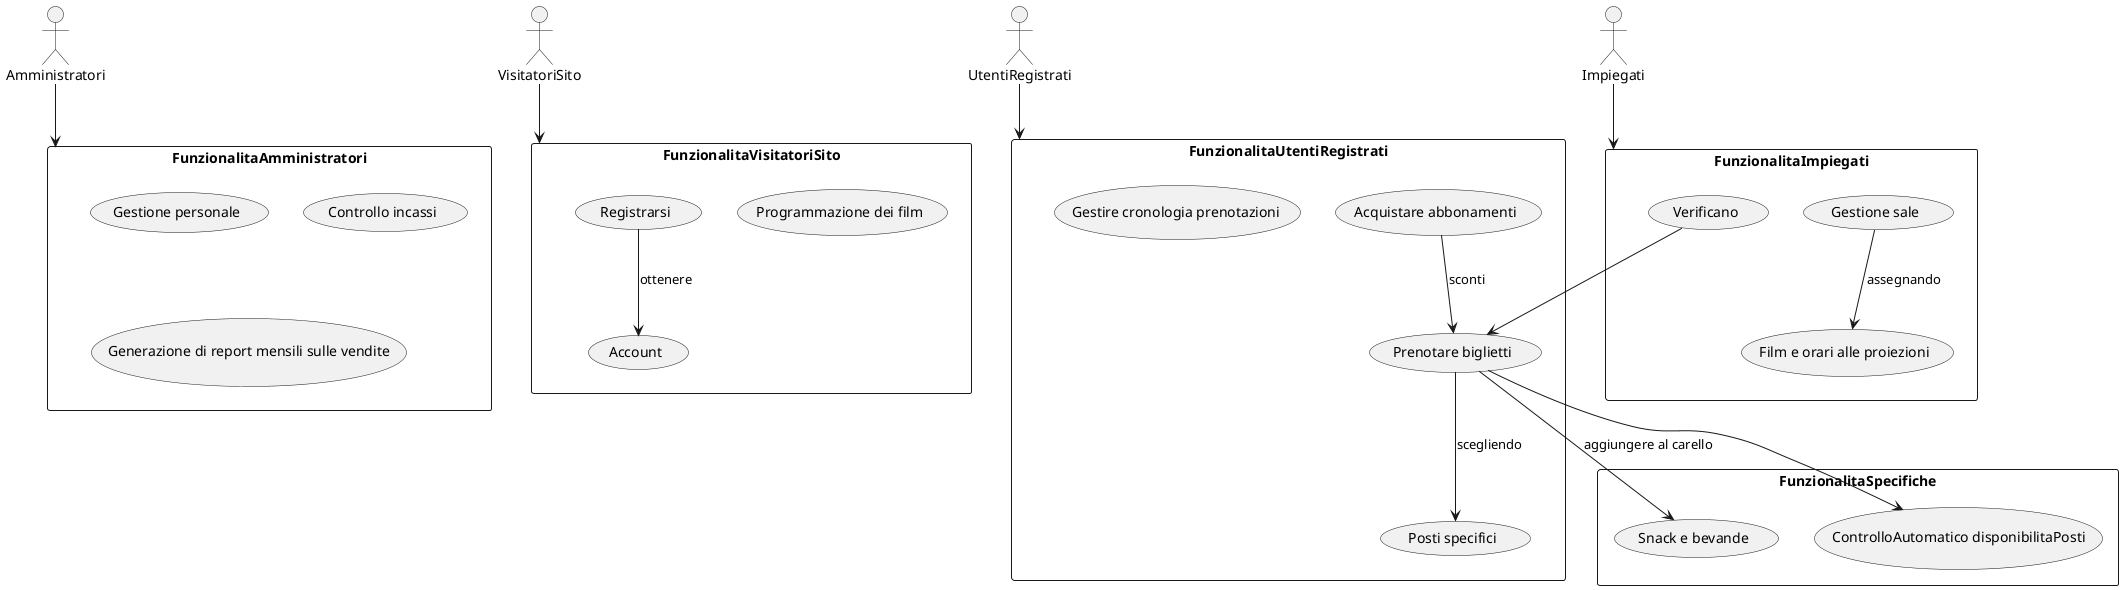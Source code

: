 @startuml

:VisitatoriSito: as a1
:UtentiRegistrati: as a2
:Impiegati: as a3
:Amministratori: as a4

Rectangle FunzionalitaVisitatoriSito as r1{
	(Programmazione dei film) as fv1
	(Registrarsi) as fv2
	(Account) as sfv2
}

a1 --> r1 
fv2 --> sfv2 : ottenere

Rectangle FunzionalitaUtentiRegistrati as r2{
	(Prenotare biglietti) as fu1
	(Posti specifici) as sfu1
	
	(Acquistare abbonamenti) as fu2
	(Gestire cronologia prenotazioni) as fu3
}

a2 --> r2
fu1 --> sfu1 : scegliendo
fu2 --> fu1 : sconti

Rectangle FunzionalitaImpiegati as r3{
	(Gestione sale) as fi1
	(Film e orari alle proiezioni) as sfi1
	
	(Verificano) as fi2
}

a3 --> r3
fi1 --> sfi1 : assegnando
fi2 --> fu1

Rectangle FunzionalitaAmministratori as r4 {
	(Gestione personale) as fa1
	(Controllo incassi) as fa2
	(Generazione di report mensili sulle vendite) as fa3
}

a4 --> r4

Rectangle FunzionalitaSpecifiche as r5{
	(Snack e bevande) as fs1
	(ControlloAutomatico disponibilitaPosti) as fs2
}

fu1 --> fs1 : aggiungere al carello
fu1 --> fs2

@enduml
